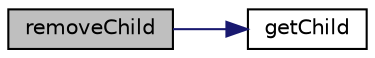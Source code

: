 digraph "removeChild"
{
  edge [fontname="Helvetica",fontsize="10",labelfontname="Helvetica",labelfontsize="10"];
  node [fontname="Helvetica",fontsize="10",shape=record];
  rankdir="LR";
  Node1 [label="removeChild",height=0.2,width=0.4,color="black", fillcolor="grey75", style="filled", fontcolor="black"];
  Node1 -> Node2 [color="midnightblue",fontsize="10",style="solid",fontname="Helvetica"];
  Node2 [label="getChild",height=0.2,width=0.4,color="black", fillcolor="white", style="filled",URL="$_abstract_decorator_8h.html#a90b0f5dfb277973db5ace4c908bd1a67"];
}
